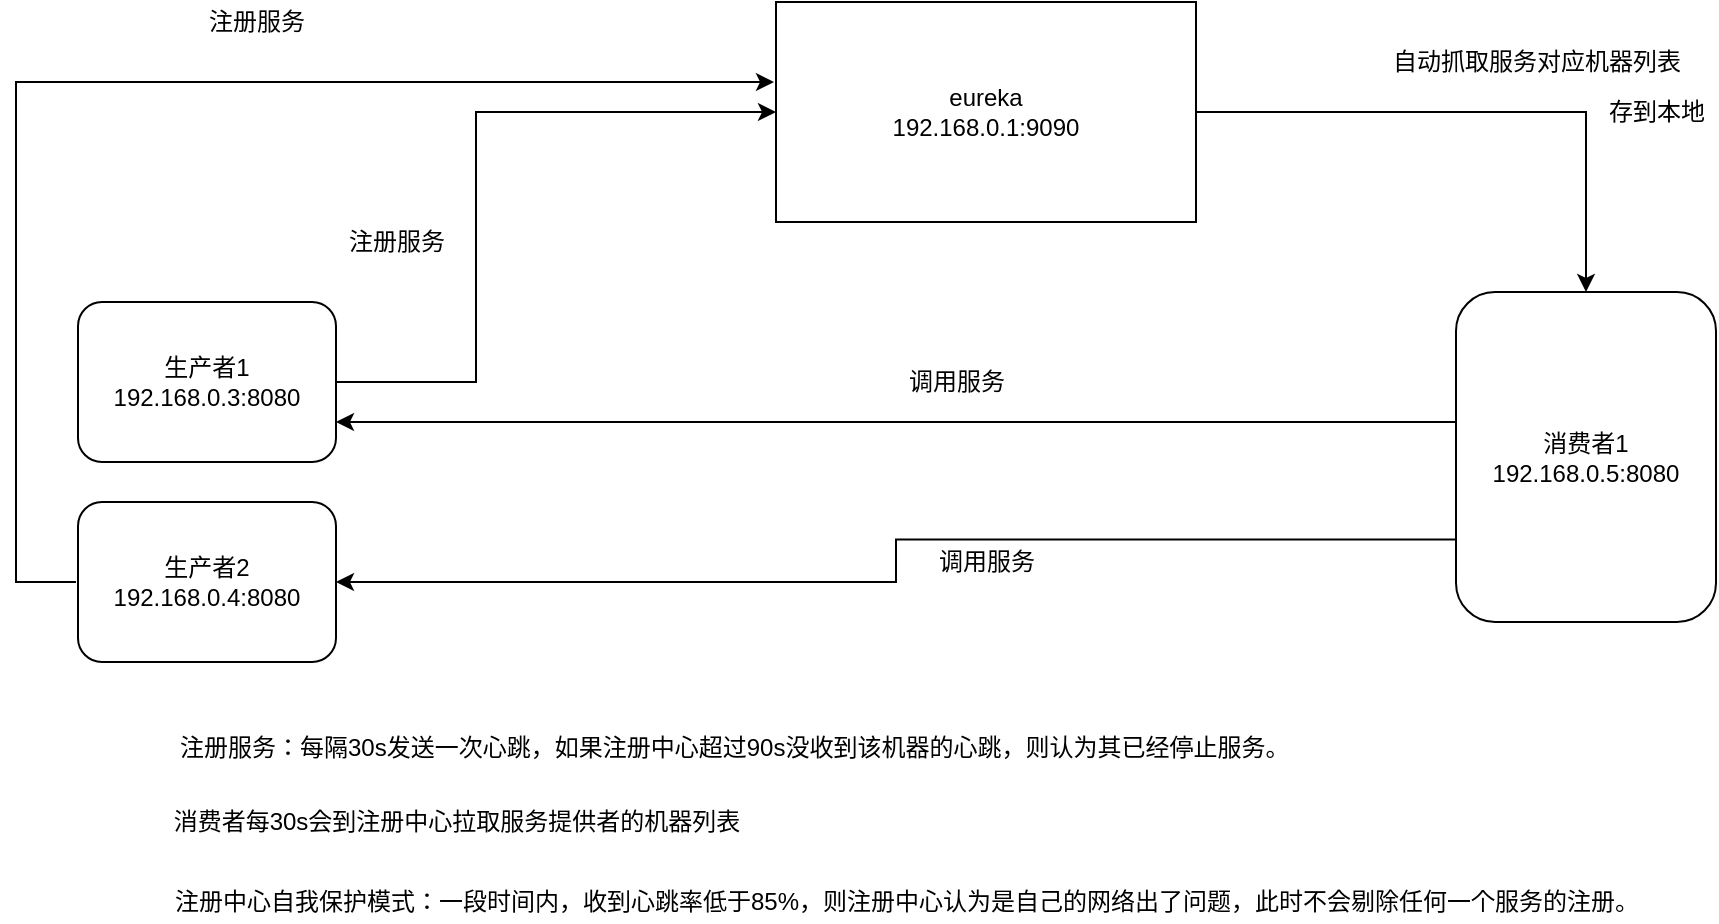 <mxfile version="12.4.8" type="github">
  <diagram id="W6PaDNdtsokctzcNI0Bm" name="第 1 页">
    <mxGraphModel dx="1125" dy="591" grid="1" gridSize="10" guides="1" tooltips="1" connect="1" arrows="1" fold="1" page="1" pageScale="1" pageWidth="1169" pageHeight="827" math="0" shadow="0">
      <root>
        <mxCell id="0"/>
        <mxCell id="1" parent="0"/>
        <mxCell id="M-f30VwekV8WggIKCB0C-12" style="edgeStyle=orthogonalEdgeStyle;rounded=0;orthogonalLoop=1;jettySize=auto;html=1;exitX=1;exitY=0.5;exitDx=0;exitDy=0;entryX=0.5;entryY=0;entryDx=0;entryDy=0;" edge="1" parent="1" source="M-f30VwekV8WggIKCB0C-1" target="M-f30VwekV8WggIKCB0C-11">
          <mxGeometry relative="1" as="geometry"/>
        </mxCell>
        <mxCell id="M-f30VwekV8WggIKCB0C-1" value="eureka&lt;br&gt;192.168.0.1:9090" style="rounded=0;whiteSpace=wrap;html=1;" vertex="1" parent="1">
          <mxGeometry x="420" y="40" width="210" height="110" as="geometry"/>
        </mxCell>
        <mxCell id="M-f30VwekV8WggIKCB0C-3" style="edgeStyle=orthogonalEdgeStyle;rounded=0;orthogonalLoop=1;jettySize=auto;html=1;entryX=0;entryY=0.5;entryDx=0;entryDy=0;" edge="1" parent="1" source="M-f30VwekV8WggIKCB0C-2" target="M-f30VwekV8WggIKCB0C-1">
          <mxGeometry relative="1" as="geometry">
            <Array as="points">
              <mxPoint x="270" y="230"/>
              <mxPoint x="270" y="95"/>
            </Array>
          </mxGeometry>
        </mxCell>
        <mxCell id="M-f30VwekV8WggIKCB0C-2" value="生产者1&lt;br&gt;192.168.0.3:8080&lt;br&gt;" style="rounded=1;whiteSpace=wrap;html=1;" vertex="1" parent="1">
          <mxGeometry x="71" y="190" width="129" height="80" as="geometry"/>
        </mxCell>
        <mxCell id="M-f30VwekV8WggIKCB0C-4" value="注册服务" style="text;html=1;align=center;verticalAlign=middle;resizable=0;points=[];autosize=1;" vertex="1" parent="1">
          <mxGeometry x="130" y="40" width="60" height="20" as="geometry"/>
        </mxCell>
        <mxCell id="M-f30VwekV8WggIKCB0C-8" style="edgeStyle=orthogonalEdgeStyle;rounded=0;orthogonalLoop=1;jettySize=auto;html=1;" edge="1" parent="1">
          <mxGeometry relative="1" as="geometry">
            <mxPoint x="70" y="330" as="sourcePoint"/>
            <mxPoint x="419" y="80" as="targetPoint"/>
            <Array as="points">
              <mxPoint x="40" y="330"/>
              <mxPoint x="40" y="80"/>
              <mxPoint x="419" y="80"/>
            </Array>
          </mxGeometry>
        </mxCell>
        <mxCell id="M-f30VwekV8WggIKCB0C-5" value="生产者2&lt;br&gt;192.168.0.4:8080" style="rounded=1;whiteSpace=wrap;html=1;" vertex="1" parent="1">
          <mxGeometry x="71" y="290" width="129" height="80" as="geometry"/>
        </mxCell>
        <mxCell id="M-f30VwekV8WggIKCB0C-9" value="注册服务" style="text;html=1;align=center;verticalAlign=middle;resizable=0;points=[];autosize=1;" vertex="1" parent="1">
          <mxGeometry x="200" y="150" width="60" height="20" as="geometry"/>
        </mxCell>
        <mxCell id="M-f30VwekV8WggIKCB0C-14" style="edgeStyle=orthogonalEdgeStyle;rounded=0;orthogonalLoop=1;jettySize=auto;html=1;entryX=1;entryY=0.75;entryDx=0;entryDy=0;exitX=0.008;exitY=0.394;exitDx=0;exitDy=0;exitPerimeter=0;" edge="1" parent="1" source="M-f30VwekV8WggIKCB0C-11" target="M-f30VwekV8WggIKCB0C-2">
          <mxGeometry relative="1" as="geometry"/>
        </mxCell>
        <mxCell id="M-f30VwekV8WggIKCB0C-17" style="edgeStyle=orthogonalEdgeStyle;rounded=0;orthogonalLoop=1;jettySize=auto;html=1;exitX=0;exitY=0.75;exitDx=0;exitDy=0;entryX=1;entryY=0.5;entryDx=0;entryDy=0;" edge="1" parent="1" source="M-f30VwekV8WggIKCB0C-11" target="M-f30VwekV8WggIKCB0C-5">
          <mxGeometry relative="1" as="geometry"/>
        </mxCell>
        <mxCell id="M-f30VwekV8WggIKCB0C-11" value="消费者1&lt;br&gt;192.168.0.5:8080" style="rounded=1;whiteSpace=wrap;html=1;" vertex="1" parent="1">
          <mxGeometry x="760" y="185" width="130" height="165" as="geometry"/>
        </mxCell>
        <mxCell id="M-f30VwekV8WggIKCB0C-13" value="自动抓取服务对应机器列表" style="text;html=1;align=center;verticalAlign=middle;resizable=0;points=[];autosize=1;" vertex="1" parent="1">
          <mxGeometry x="720" y="60" width="160" height="20" as="geometry"/>
        </mxCell>
        <mxCell id="M-f30VwekV8WggIKCB0C-15" value="调用服务" style="text;html=1;align=center;verticalAlign=middle;resizable=0;points=[];autosize=1;" vertex="1" parent="1">
          <mxGeometry x="480" y="220" width="60" height="20" as="geometry"/>
        </mxCell>
        <mxCell id="M-f30VwekV8WggIKCB0C-16" value="存到本地" style="text;html=1;align=center;verticalAlign=middle;resizable=0;points=[];autosize=1;" vertex="1" parent="1">
          <mxGeometry x="830" y="85" width="60" height="20" as="geometry"/>
        </mxCell>
        <mxCell id="M-f30VwekV8WggIKCB0C-18" value="调用服务" style="text;html=1;align=center;verticalAlign=middle;resizable=0;points=[];autosize=1;" vertex="1" parent="1">
          <mxGeometry x="495" y="310" width="60" height="20" as="geometry"/>
        </mxCell>
        <mxCell id="M-f30VwekV8WggIKCB0C-20" value="注册服务：每隔30s发送一次心跳，如果注册中心超过90s没收到该机器的心跳，则认为其已经停止服务。&lt;br&gt;" style="text;html=1;align=left;verticalAlign=middle;resizable=0;points=[];autosize=1;shadow=1;" vertex="1" parent="1">
          <mxGeometry x="120" y="403" width="570" height="20" as="geometry"/>
        </mxCell>
        <mxCell id="M-f30VwekV8WggIKCB0C-21" value="消费者每30s会到注册中心拉取服务提供者的机器列表" style="text;html=1;align=center;verticalAlign=middle;resizable=0;points=[];autosize=1;" vertex="1" parent="1">
          <mxGeometry x="110" y="440" width="300" height="20" as="geometry"/>
        </mxCell>
        <mxCell id="M-f30VwekV8WggIKCB0C-23" value="注册中心自我保护模式：一段时间内，收到心跳率低于85%，则注册中心认为是自己的网络出了问题，此时不会剔除任何一个服务的注册。" style="text;html=1;align=center;verticalAlign=middle;resizable=0;points=[];autosize=1;" vertex="1" parent="1">
          <mxGeometry x="110" y="480" width="750" height="20" as="geometry"/>
        </mxCell>
      </root>
    </mxGraphModel>
  </diagram>
</mxfile>

